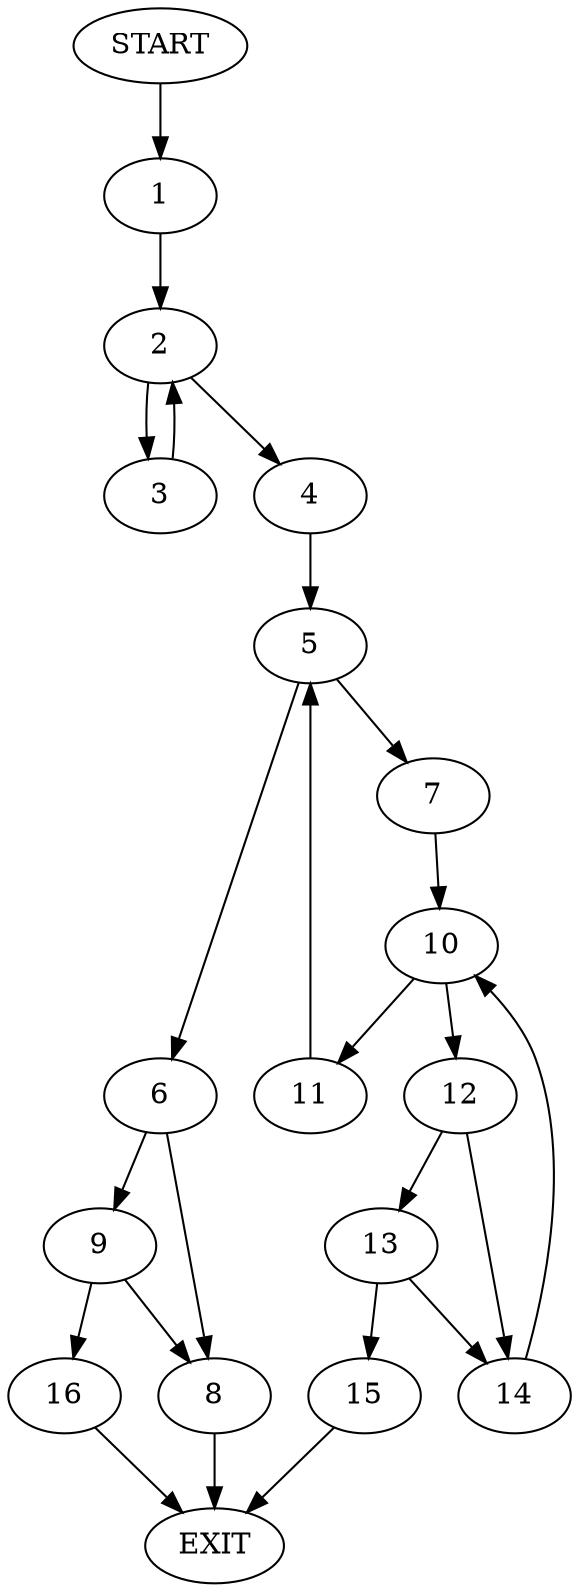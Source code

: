 digraph {
0 [label="START"]
17 [label="EXIT"]
0 -> 1
1 -> 2
2 -> 3
2 -> 4
3 -> 2
4 -> 5
5 -> 6
5 -> 7
6 -> 8
6 -> 9
7 -> 10
10 -> 11
10 -> 12
11 -> 5
12 -> 13
12 -> 14
13 -> 15
13 -> 14
14 -> 10
15 -> 17
9 -> 16
9 -> 8
8 -> 17
16 -> 17
}
